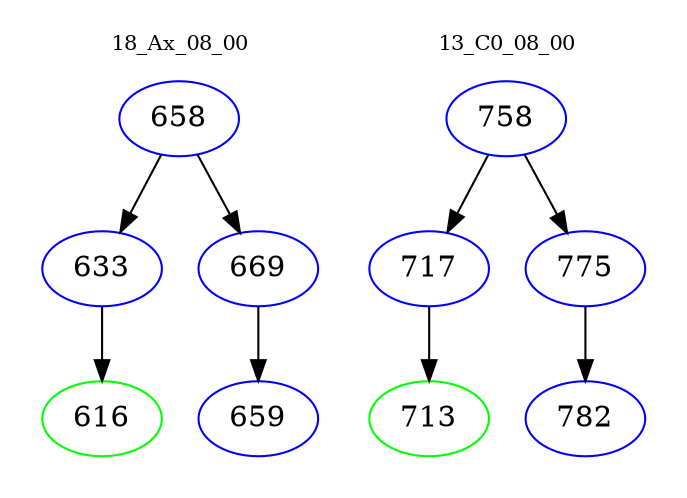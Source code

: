 digraph{
subgraph cluster_0 {
color = white
label = "18_Ax_08_00";
fontsize=10;
T0_658 [label="658", color="blue"]
T0_658 -> T0_633 [color="black"]
T0_633 [label="633", color="blue"]
T0_633 -> T0_616 [color="black"]
T0_616 [label="616", color="green"]
T0_658 -> T0_669 [color="black"]
T0_669 [label="669", color="blue"]
T0_669 -> T0_659 [color="black"]
T0_659 [label="659", color="blue"]
}
subgraph cluster_1 {
color = white
label = "13_C0_08_00";
fontsize=10;
T1_758 [label="758", color="blue"]
T1_758 -> T1_717 [color="black"]
T1_717 [label="717", color="blue"]
T1_717 -> T1_713 [color="black"]
T1_713 [label="713", color="green"]
T1_758 -> T1_775 [color="black"]
T1_775 [label="775", color="blue"]
T1_775 -> T1_782 [color="black"]
T1_782 [label="782", color="blue"]
}
}
